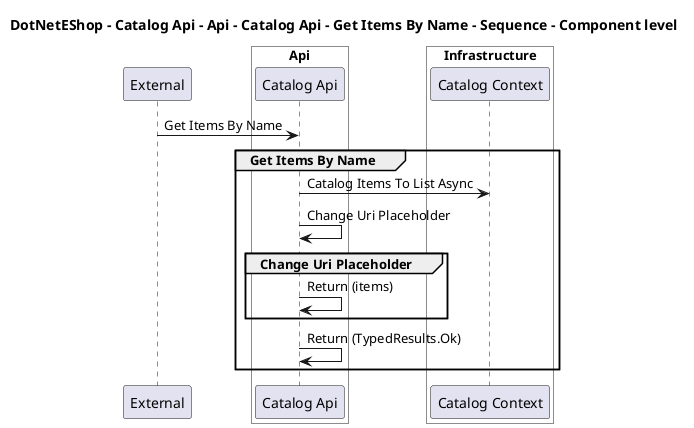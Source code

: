 @startuml

title DotNetEShop - Catalog Api - Api - Catalog Api - Get Items By Name - Sequence - Component level

participant "External" as C4InterFlow.SoftwareSystems.ExternalSystem

box "Catalog Api" #White
    
box "Api" #White
    participant "Catalog Api" as DotNetEShop.SoftwareSystems.CatalogApi.Containers.Api.Components.CatalogApi
end box

    
box "Infrastructure" #White
    participant "Catalog Context" as DotNetEShop.SoftwareSystems.CatalogApi.Containers.Infrastructure.Components.CatalogContext
end box

end box


C4InterFlow.SoftwareSystems.ExternalSystem -> DotNetEShop.SoftwareSystems.CatalogApi.Containers.Api.Components.CatalogApi : Get Items By Name
group Get Items By Name
DotNetEShop.SoftwareSystems.CatalogApi.Containers.Api.Components.CatalogApi -> DotNetEShop.SoftwareSystems.CatalogApi.Containers.Infrastructure.Components.CatalogContext : Catalog Items To List Async
DotNetEShop.SoftwareSystems.CatalogApi.Containers.Api.Components.CatalogApi -> DotNetEShop.SoftwareSystems.CatalogApi.Containers.Api.Components.CatalogApi : Change Uri Placeholder
group Change Uri Placeholder
DotNetEShop.SoftwareSystems.CatalogApi.Containers.Api.Components.CatalogApi -> DotNetEShop.SoftwareSystems.CatalogApi.Containers.Api.Components.CatalogApi : Return (items)
end
DotNetEShop.SoftwareSystems.CatalogApi.Containers.Api.Components.CatalogApi -> DotNetEShop.SoftwareSystems.CatalogApi.Containers.Api.Components.CatalogApi : Return (TypedResults.Ok)
end


@enduml
